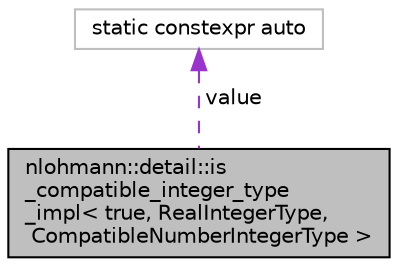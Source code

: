 digraph "nlohmann::detail::is_compatible_integer_type_impl&lt; true, RealIntegerType, CompatibleNumberIntegerType &gt;"
{
 // INTERACTIVE_SVG=YES
  edge [fontname="Helvetica",fontsize="10",labelfontname="Helvetica",labelfontsize="10"];
  node [fontname="Helvetica",fontsize="10",shape=record];
  Node1 [label="nlohmann::detail::is\l_compatible_integer_type\l_impl\< true, RealIntegerType,\l CompatibleNumberIntegerType \>",height=0.2,width=0.4,color="black", fillcolor="grey75", style="filled", fontcolor="black"];
  Node2 -> Node1 [dir="back",color="darkorchid3",fontsize="10",style="dashed",label=" value" ];
  Node2 [label="static constexpr auto",height=0.2,width=0.4,color="grey75", fillcolor="white", style="filled"];
}
